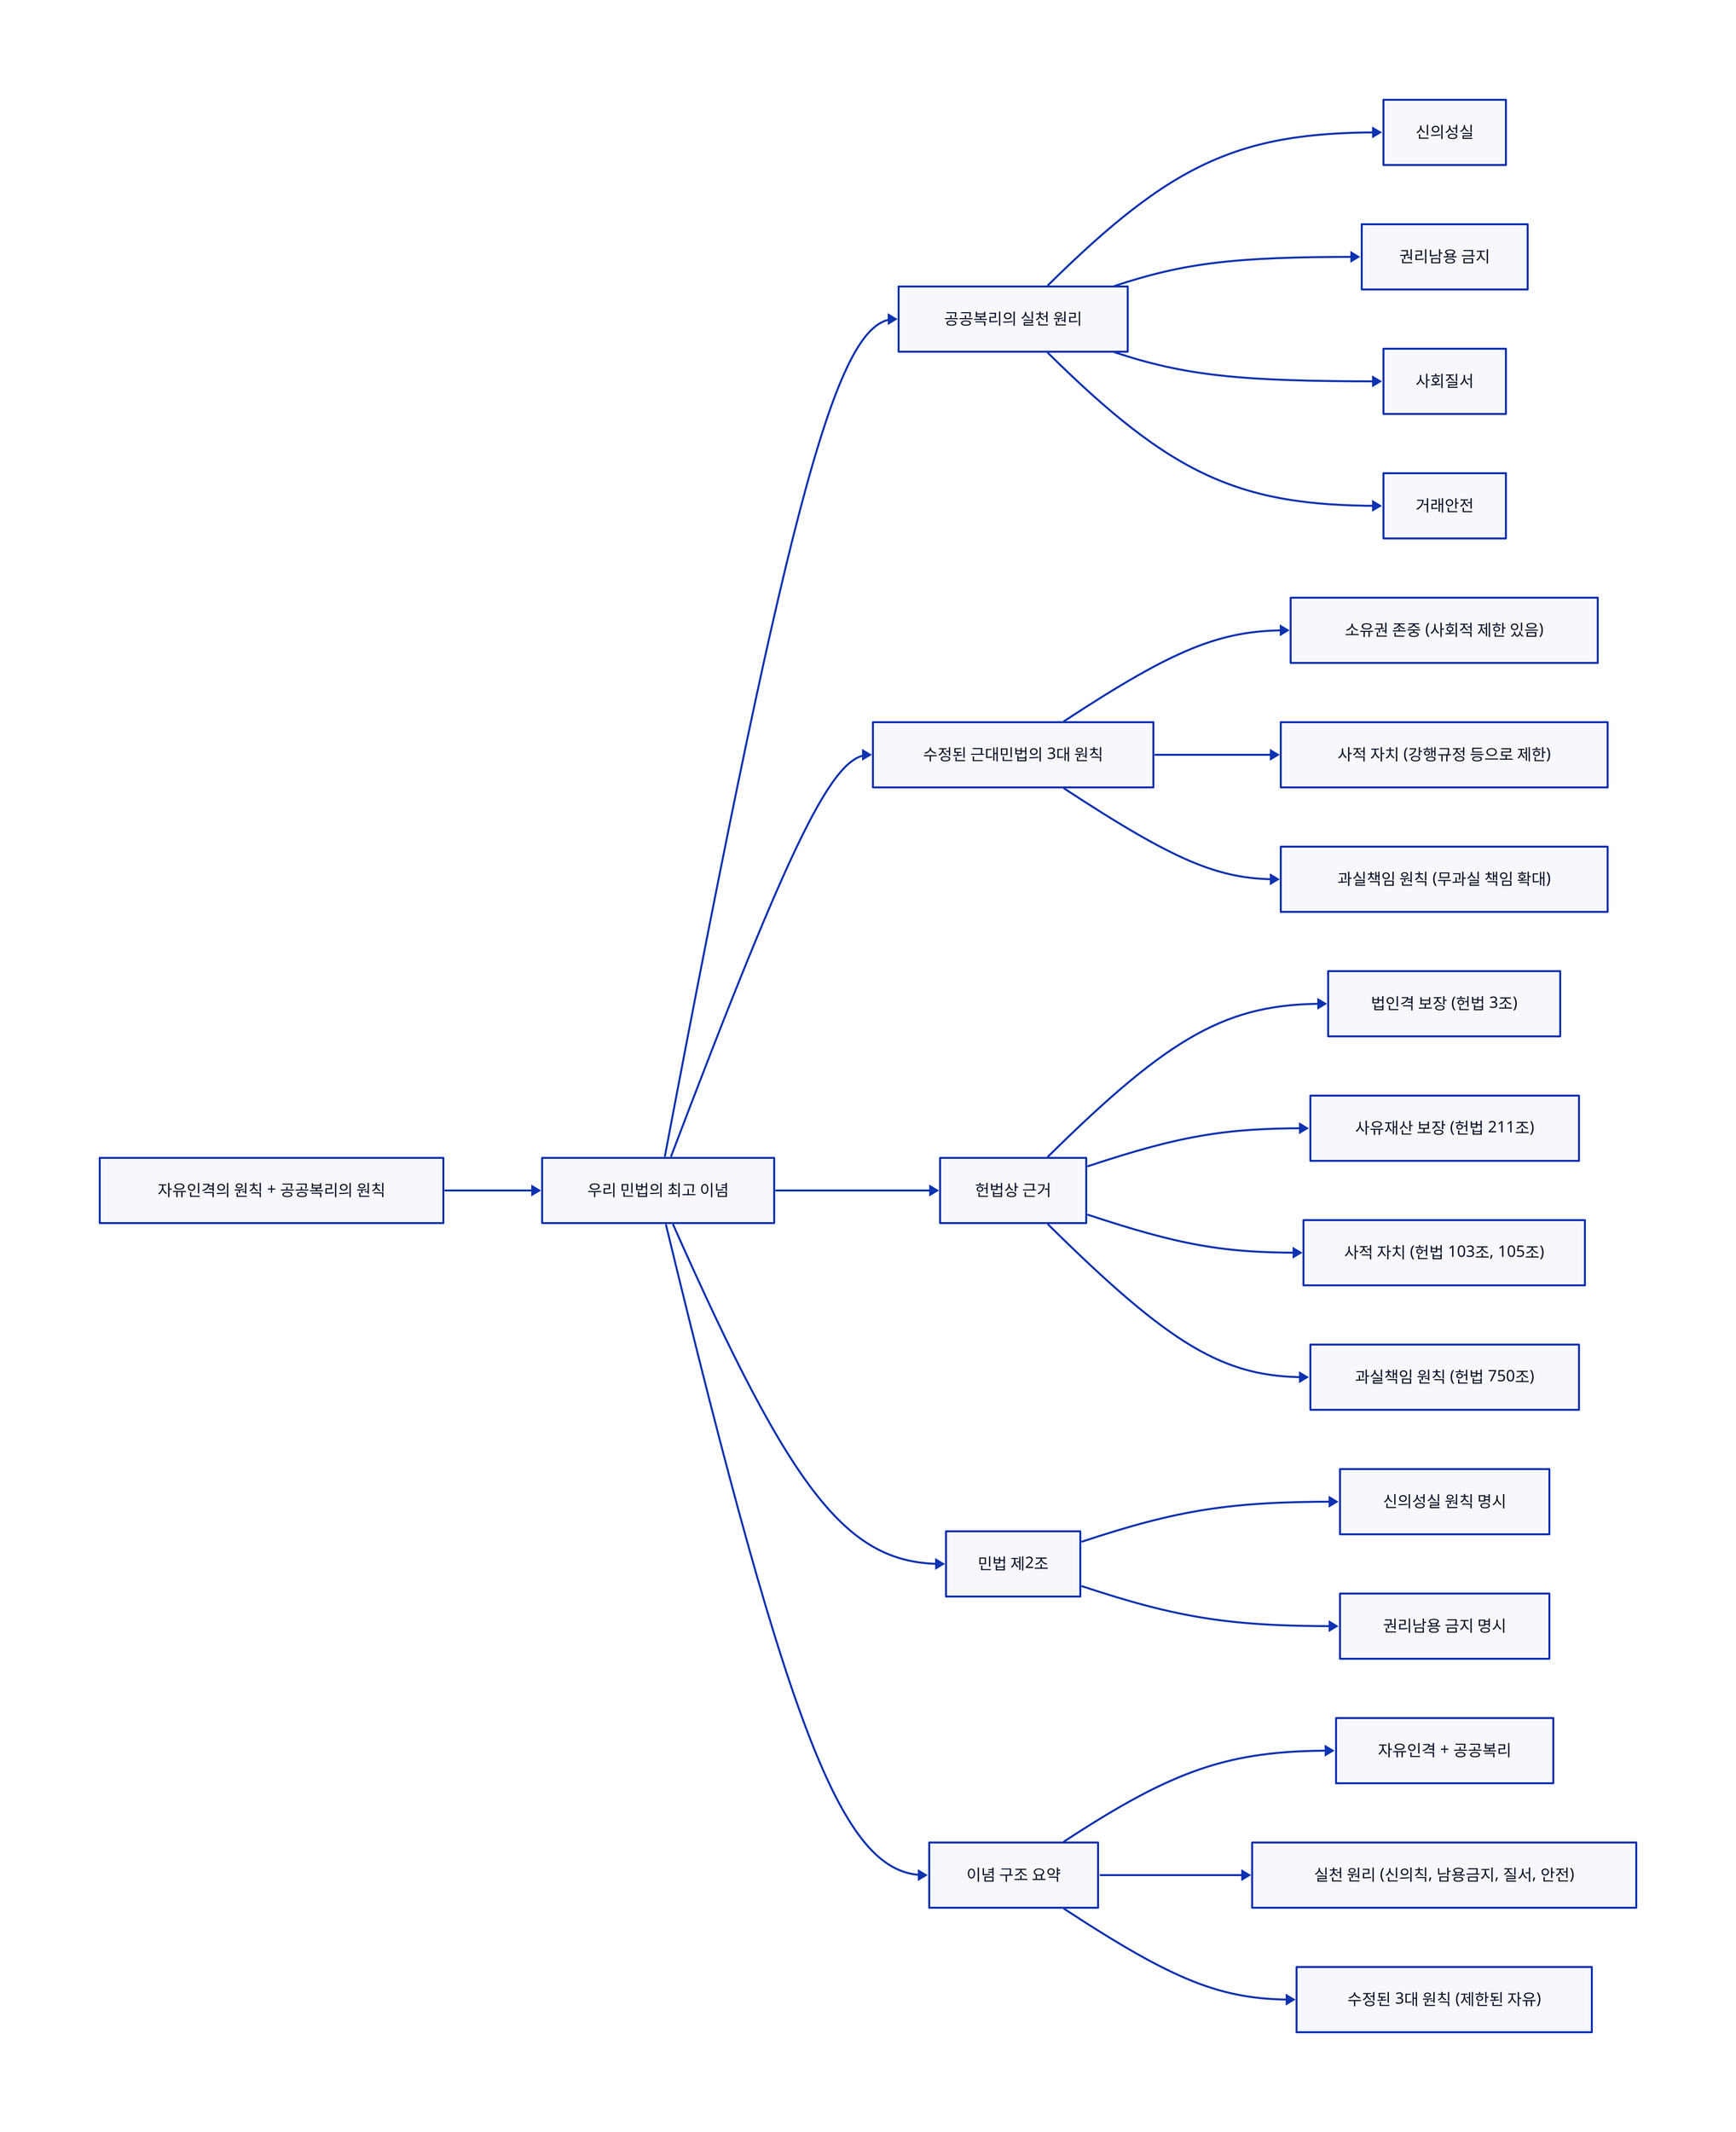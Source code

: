 # [14-15] 수정된 민법의 기본 원리 구조.d2

direction: right

"자유인격의 원칙 + 공공복리의 원칙" -> "우리 민법의 최고 이념"

"우리 민법의 최고 이념" -> "공공복리의 실천 원리"
"우리 민법의 최고 이념" -> "수정된 근대민법의 3대 원칙"
"우리 민법의 최고 이념" -> "헌법상 근거"
"우리 민법의 최고 이념" -> "민법 제2조"

"공공복리의 실천 원리" -> "신의성실"
"공공복리의 실천 원리" -> "권리남용 금지"
"공공복리의 실천 원리" -> "사회질서"
"공공복리의 실천 원리" -> "거래안전"

"수정된 근대민법의 3대 원칙" -> "소유권 존중 (사회적 제한 있음)"
"수정된 근대민법의 3대 원칙" -> "사적 자치 (강행규정 등으로 제한)"
"수정된 근대민법의 3대 원칙" -> "과실책임 원칙 (무과실 책임 확대)"

"헌법상 근거" -> "법인격 보장 (헌법 3조)"
"헌법상 근거" -> "사유재산 보장 (헌법 211조)"
"헌법상 근거" -> "사적 자치 (헌법 103조, 105조)"
"헌법상 근거" -> "과실책임 원칙 (헌법 750조)"

"민법 제2조" -> "신의성실 원칙 명시"
"민법 제2조" -> "권리남용 금지 명시"

"우리 민법의 최고 이념" -> "이념 구조 요약"
"이념 구조 요약" -> "자유인격 + 공공복리"
"이념 구조 요약" -> "실천 원리 (신의칙, 남용금지, 질서, 안전)"
"이념 구조 요약" -> "수정된 3대 원칙 (제한된 자유)"
